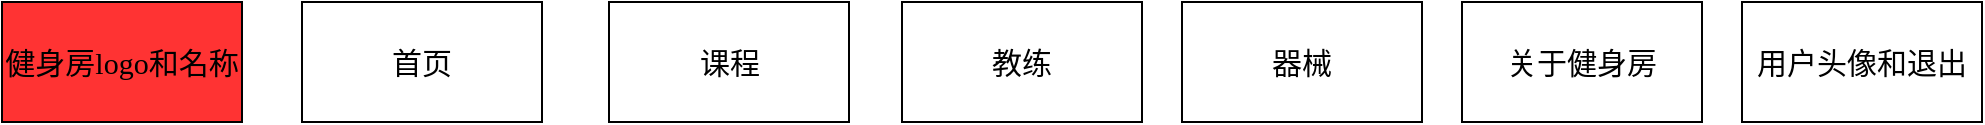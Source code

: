 <mxfile version="26.2.6">
  <diagram name="第 1 页" id="Pt02kkhdGgEidUHxAOJA">
    <mxGraphModel dx="1289" dy="624" grid="1" gridSize="10" guides="1" tooltips="1" connect="1" arrows="1" fold="1" page="1" pageScale="1" pageWidth="827" pageHeight="1169" math="0" shadow="0">
      <root>
        <mxCell id="0" />
        <mxCell id="1" parent="0" />
        <mxCell id="a_5OXoZMBmpECaX5AFaT-1" value="&lt;font style=&quot;font-size: 15px;&quot; face=&quot;Comic Sans MS&quot;&gt;健身房logo和名称&lt;/font&gt;" style="rounded=0;whiteSpace=wrap;html=1;fillColor=#FF3333;" parent="1" vertex="1">
          <mxGeometry x="50" y="60" width="120" height="60" as="geometry" />
        </mxCell>
        <mxCell id="a_5OXoZMBmpECaX5AFaT-2" value="&lt;font style=&quot;font-size: 15px;&quot; face=&quot;Comic Sans MS&quot;&gt;首页&lt;/font&gt;" style="rounded=0;whiteSpace=wrap;html=1;" parent="1" vertex="1">
          <mxGeometry x="200" y="60" width="120" height="60" as="geometry" />
        </mxCell>
        <mxCell id="a_5OXoZMBmpECaX5AFaT-3" value="&lt;font style=&quot;font-size: 15px;&quot; face=&quot;Comic Sans MS&quot;&gt;教练&lt;/font&gt;" style="rounded=0;whiteSpace=wrap;html=1;" parent="1" vertex="1">
          <mxGeometry x="500" y="60" width="120" height="60" as="geometry" />
        </mxCell>
        <mxCell id="a_5OXoZMBmpECaX5AFaT-4" value="&lt;font style=&quot;font-size: 15px;&quot; face=&quot;Comic Sans MS&quot;&gt;器械&lt;/font&gt;" style="rounded=0;whiteSpace=wrap;html=1;" parent="1" vertex="1">
          <mxGeometry x="640" y="60" width="120" height="60" as="geometry" />
        </mxCell>
        <mxCell id="a_5OXoZMBmpECaX5AFaT-5" value="&lt;font face=&quot;Comic Sans MS&quot;&gt;&lt;span style=&quot;font-size: 15px;&quot;&gt;课程&lt;/span&gt;&lt;/font&gt;" style="rounded=0;whiteSpace=wrap;html=1;" parent="1" vertex="1">
          <mxGeometry x="353.5" y="60" width="120" height="60" as="geometry" />
        </mxCell>
        <mxCell id="a_5OXoZMBmpECaX5AFaT-6" value="&lt;font style=&quot;font-size: 15px;&quot; face=&quot;Comic Sans MS&quot;&gt;用户头像和退出&lt;/font&gt;" style="rounded=0;whiteSpace=wrap;html=1;" parent="1" vertex="1">
          <mxGeometry x="920" y="60" width="120" height="60" as="geometry" />
        </mxCell>
        <mxCell id="0Cu_amd8wgfrb6_nh5XN-1" value="&lt;font style=&quot;font-size: 15px;&quot; face=&quot;Comic Sans MS&quot;&gt;关于健身房&lt;/font&gt;" style="rounded=0;whiteSpace=wrap;html=1;fillColor=#FFFFFF;" vertex="1" parent="1">
          <mxGeometry x="780" y="60" width="120" height="60" as="geometry" />
        </mxCell>
      </root>
    </mxGraphModel>
  </diagram>
</mxfile>

